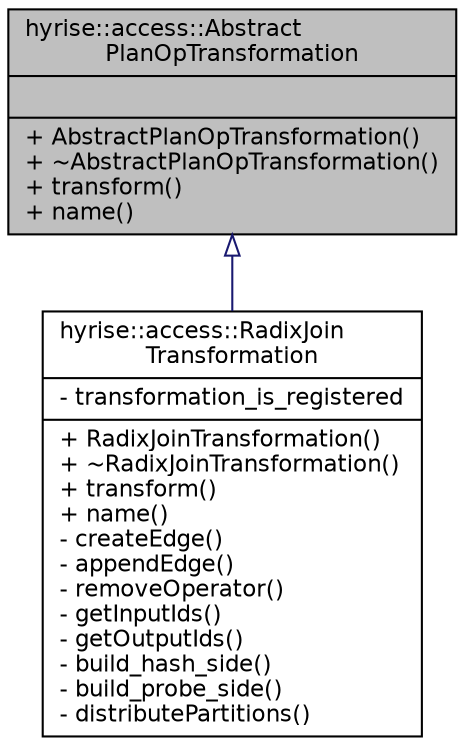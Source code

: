 digraph "hyrise::access::AbstractPlanOpTransformation"
{
  edge [fontname="Helvetica",fontsize="11",labelfontname="Helvetica",labelfontsize="11"];
  node [fontname="Helvetica",fontsize="11",shape=record];
  Node1 [label="{hyrise::access::Abstract\lPlanOpTransformation\n||+ AbstractPlanOpTransformation()\l+ ~AbstractPlanOpTransformation()\l+ transform()\l+ name()\l}",height=0.2,width=0.4,color="black", fillcolor="grey75", style="filled" fontcolor="black"];
  Node1 -> Node2 [dir="back",color="midnightblue",fontsize="11",style="solid",arrowtail="onormal",fontname="Helvetica"];
  Node2 [label="{hyrise::access::RadixJoin\lTransformation\n|- transformation_is_registered\l|+ RadixJoinTransformation()\l+ ~RadixJoinTransformation()\l+ transform()\l+ name()\l- createEdge()\l- appendEdge()\l- removeOperator()\l- getInputIds()\l- getOutputIds()\l- build_hash_side()\l- build_probe_side()\l- distributePartitions()\l}",height=0.2,width=0.4,color="black", fillcolor="white", style="filled",URL="$classhyrise_1_1access_1_1_radix_join_transformation.html"];
}
